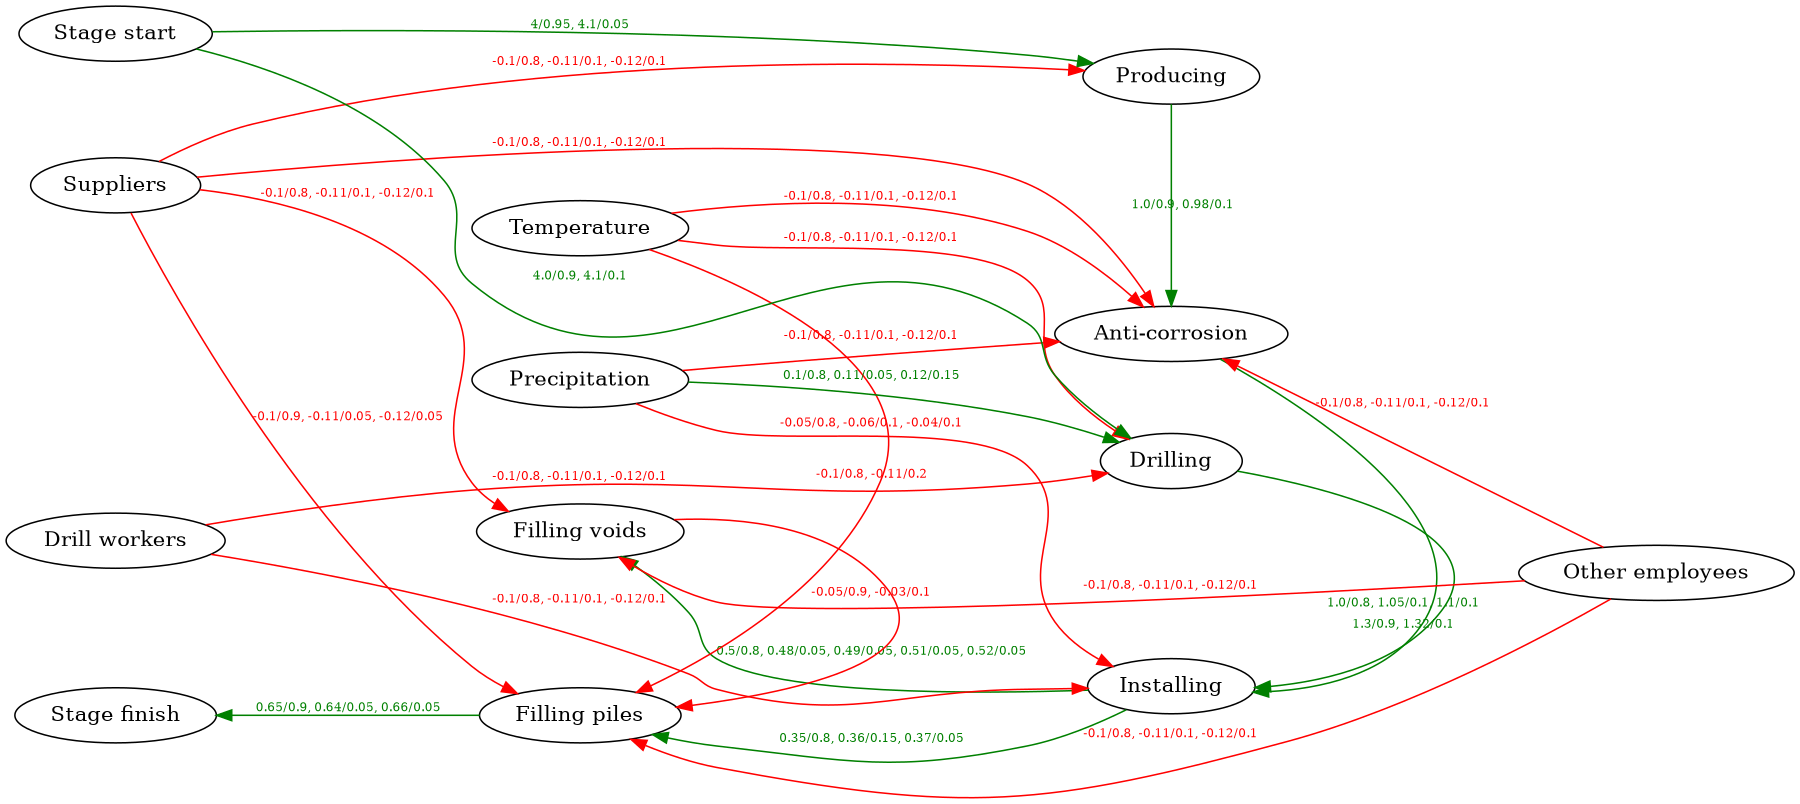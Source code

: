 digraph G {
    graph [size="12!"]
    rankdir=RL
    A0  [label="Producing" color="#000000"]
    A1  [label="Anti-corrosion" color="#000000"]
    A2  [label="Installing" color="#000000"]
    A3  [label="Drilling" color="#000000"]
    A4  [label="Filling voids" color="#000000"]
    A5  [label="Filling piles" color="#000000"]
    A6  [label="Temperature" color="#000000"]
    A7  [label="Precipitation" color="#000000"]
    A8  [label="Suppliers" color="#000000"]
    A9  [label="Drill workers" color="#000000"]
    A10  [label="Stage start" color="#000000"]
    A11  [label="Stage finish" color="#000000"]
    A12  [label="Other employees" color="#000000"]

    A10 -> A0 [label="4/0.95, 4.1/0.05" color="#008000" fontcolor="#008000" fontsize="8"]
    A5 -> A11 [label="0.65/0.9, 0.64/0.05, 0.66/0.05" color="#008000" fontcolor="#008000" fontsize="8"]
    A4 -> A5 [label="-0.05/0.9, -0.03/0.1" color="#FF0000" fontcolor="#FF0000" fontsize="8"]
    A0 -> A1 [label="1.0/0.9, 0.98/0.1" color="#008000" fontcolor="#008000" fontsize="8"]
    A1 -> A2 [label="1.3/0.9, 1.32/0.1" color="#008000" fontcolor="#008000" fontsize="8"]
    A2 -> A4 [label="0.5/0.8, 0.48/0.05, 0.49/0.05, 0.51/0.05, 0.52/0.05" color="#008000" fontcolor="#008000" fontsize="8"]
    A2 -> A5 [label="0.35/0.8, 0.36/0.15, 0.37/0.05" color="#008000" fontcolor="#008000" fontsize="8"]
    A10 -> A3 [label="4.0/0.9, 4.1/0.1" color="#008000" fontcolor="#008000" fontsize="8"]
    A3 -> A2 [label="1.0/0.8, 1.05/0.1, 1.1/0.1" color="#008000" fontcolor="#008000" fontsize="8"]
    A7 -> A3 [label="0.1/0.8, 0.11/0.05, 0.12/0.15" color="#008000" fontcolor="#008000" fontsize="8"]
    A7 -> A1 [label="-0.1/0.8, -0.11/0.1, -0.12/0.1" color="#FF0000" fontcolor="#FF0000" fontsize="8"]
    A8 -> A0 [label="-0.1/0.8, -0.11/0.1, -0.12/0.1" color="#FF0000" fontcolor="#FF0000" fontsize="8"]
    A8 -> A1 [label="-0.1/0.8, -0.11/0.1, -0.12/0.1" color="#FF0000" fontcolor="#FF0000" fontsize="8"]
    A7 -> A2 [label="-0.05/0.8, -0.06/0.1, -0.04/0.1" color="#FF0000" fontcolor="#FF0000" fontsize="8"]
    A8 -> A4 [label="-0.1/0.8, -0.11/0.1, -0.12/0.1" color="#FF0000" fontcolor="#FF0000" fontsize="8"]
    A8 -> A5 [label="-0.1/0.9, -0.11/0.05, -0.12/0.05" color="#FF0000" fontcolor="#FF0000" fontsize="8"]
    A6 -> A3 [label="-0.1/0.8, -0.11/0.1, -0.12/0.1" color="#FF0000" fontcolor="#FF0000" fontsize="8"]
    A9 -> A3 [label="-0.1/0.8, -0.11/0.1, -0.12/0.1" color="#FF0000" fontcolor="#FF0000" fontsize="8"]
    A6 -> A1 [label="-0.1/0.8, -0.11/0.1, -0.12/0.1" color="#FF0000" fontcolor="#FF0000" fontsize="8"]
    A9 -> A2 [label="-0.1/0.8, -0.11/0.1, -0.12/0.1" color="#FF0000" fontcolor="#FF0000" fontsize="8"]
    A12 -> A1 [label="-0.1/0.8, -0.11/0.1, -0.12/0.1" color="#FF0000" fontcolor="#FF0000" fontsize="8"]
    A12 -> A4 [label="-0.1/0.8, -0.11/0.1, -0.12/0.1" color="#FF0000" fontcolor="#FF0000" fontsize="8"]
    A12 -> A5 [label="-0.1/0.8, -0.11/0.1, -0.12/0.1" color="#FF0000" fontcolor="#FF0000" fontsize="8"]
    A6 -> A5 [label="-0.1/0.8, -0.11/0.2" color="#FF0000" fontcolor="#FF0000" fontsize="8"]
    
    { rank=same; A0 A1 A2 A3 }
    { rank=same; A4 A5 A6 A7 }
    { rank=same; A8 A9 A10 A11 }
    { rank=same; A12 }
    
 }
